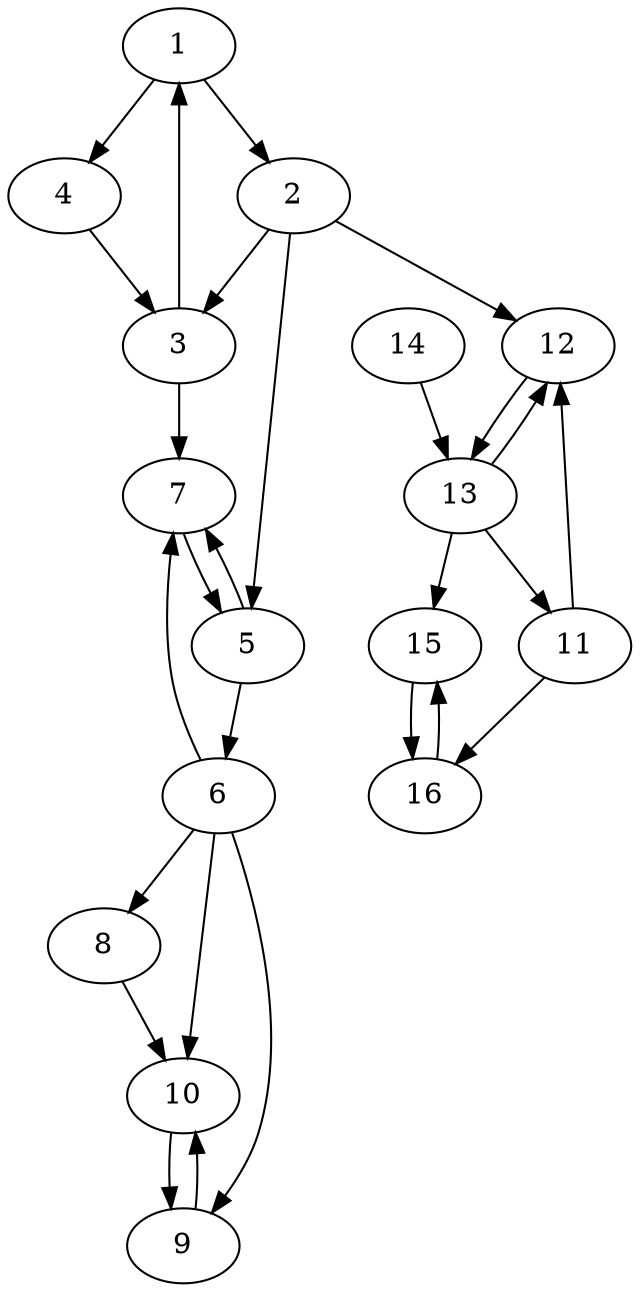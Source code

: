 digraph g{
1->2
1->4
2->3
2->5
2->12
3->1
3->7
4->3
5->6
5->7
6->7
6->8
6->9
6->10
7->5
8->10
9->10
10->9
11->16
11->12
12->13
13->15
13->12
13->11
14->13
15->16
16->15
}
